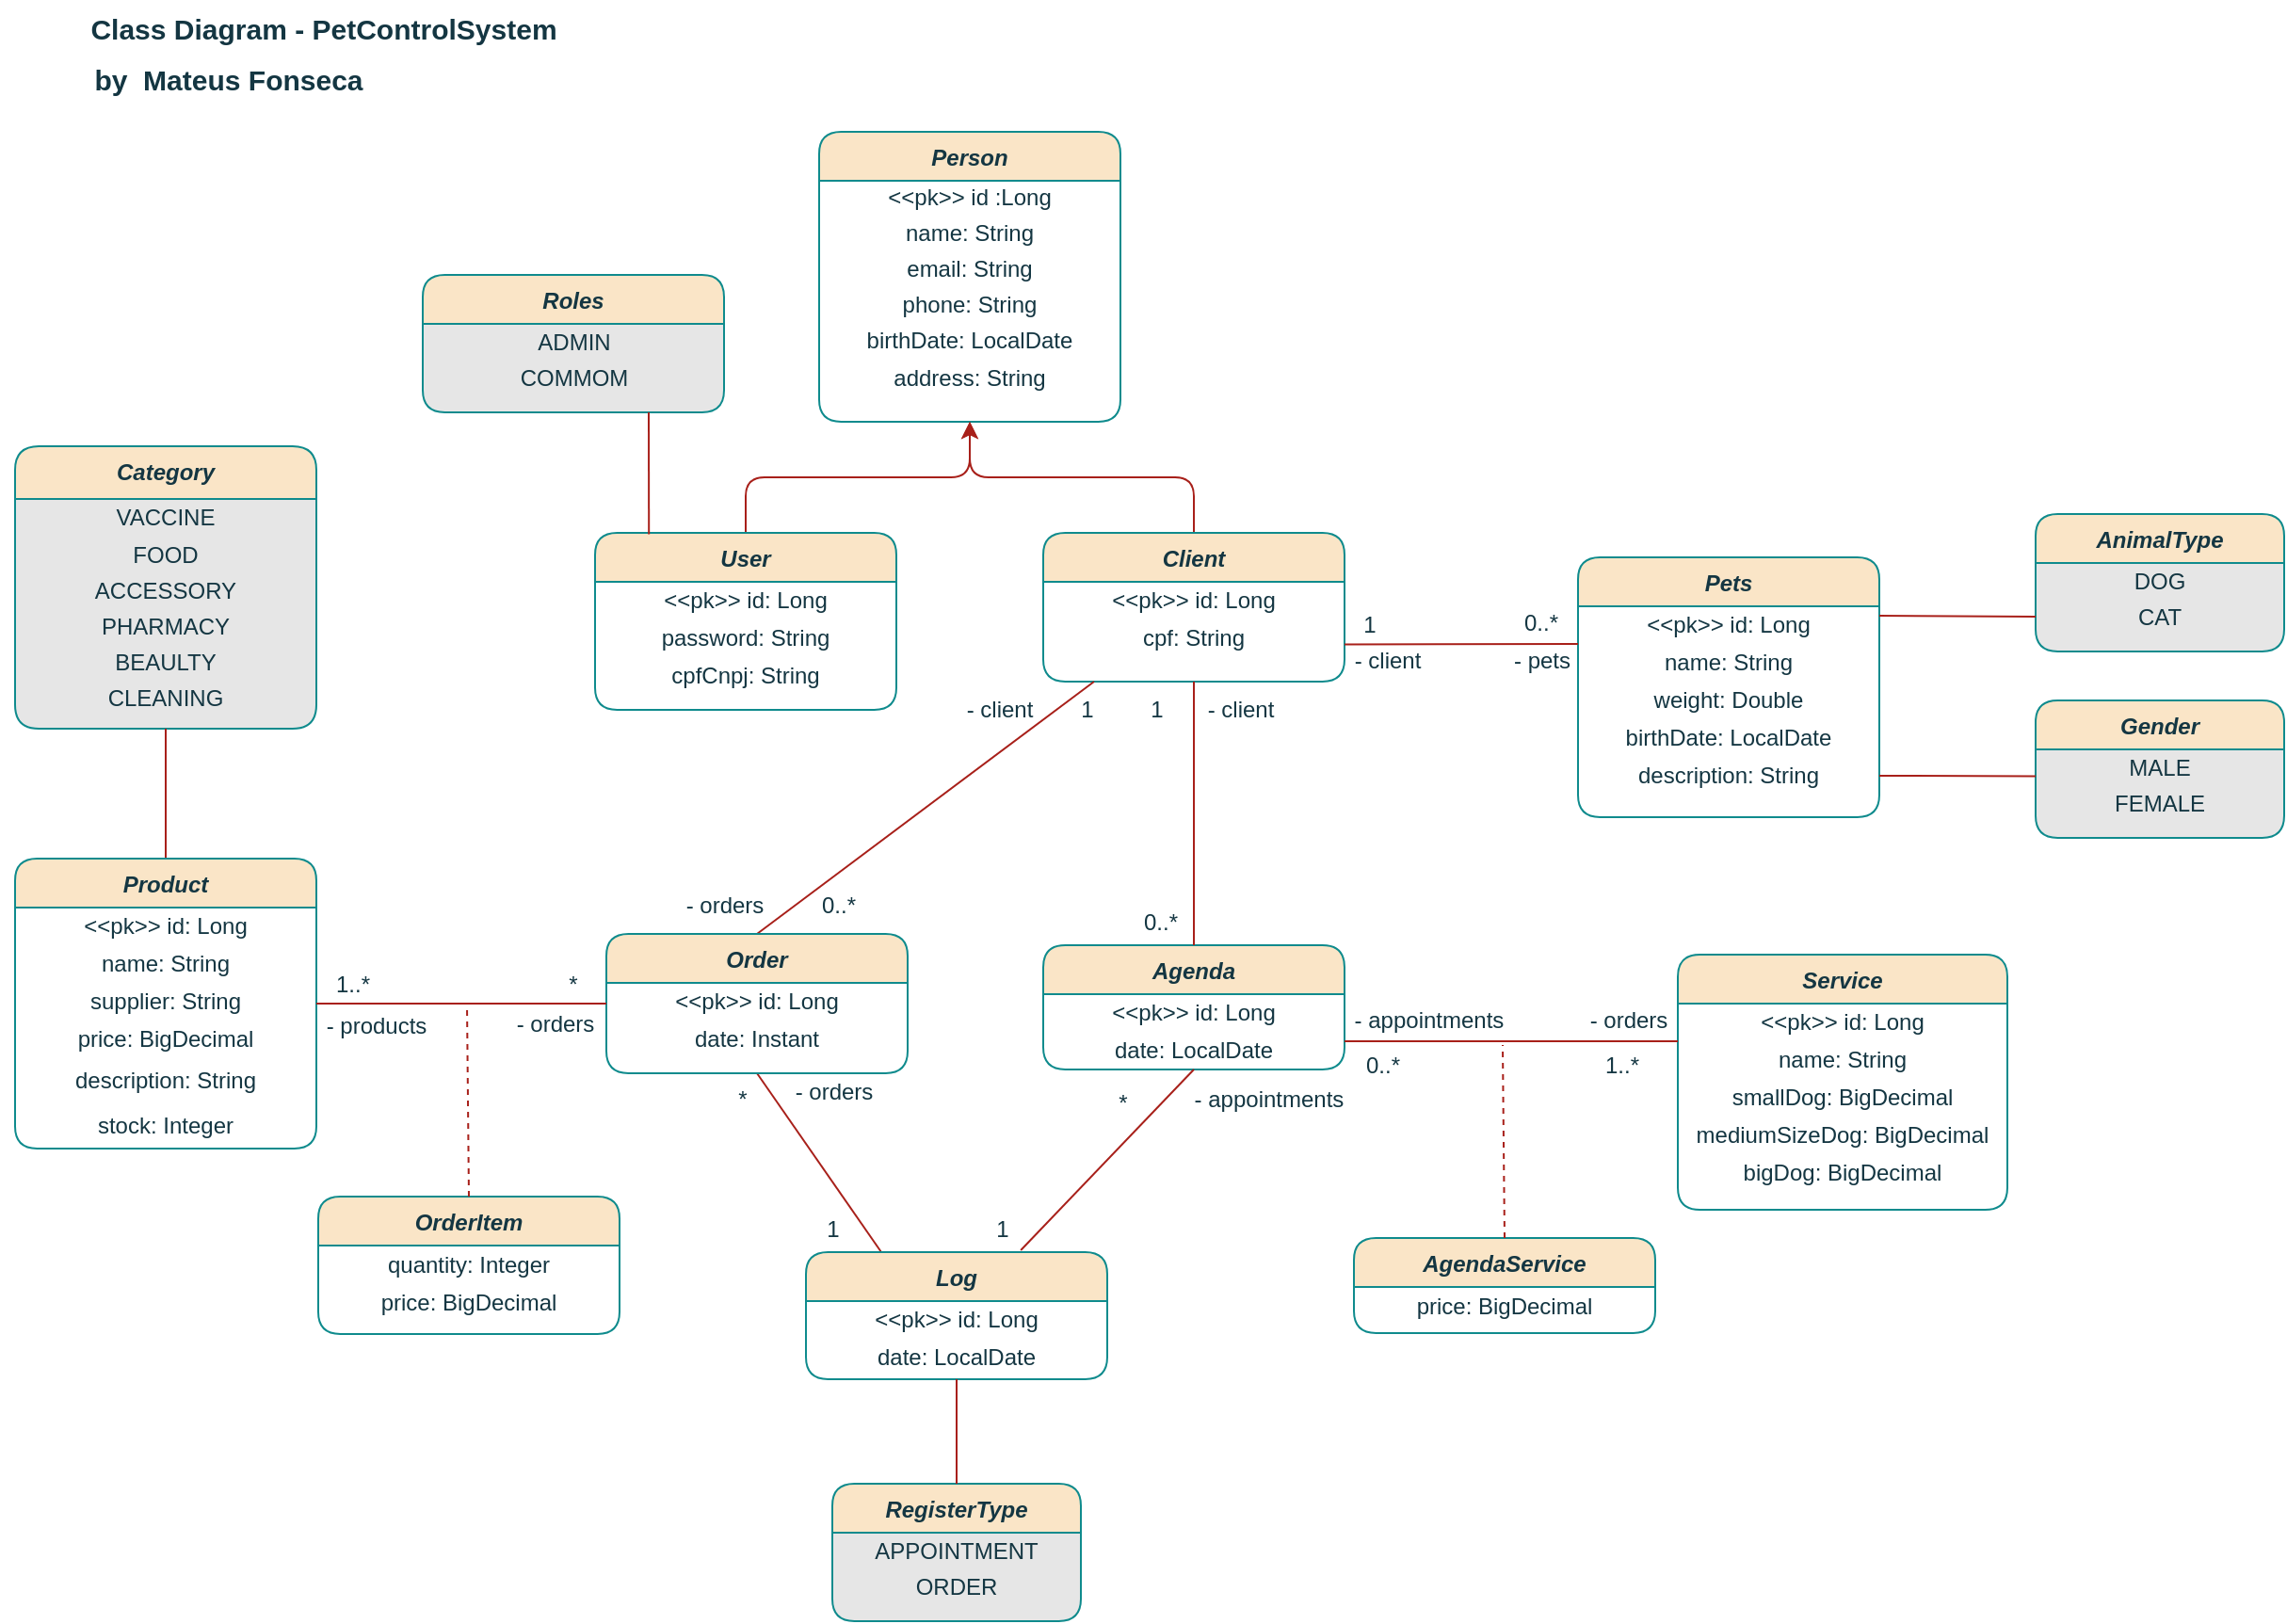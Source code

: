 <mxfile version="24.4.14" type="device">
  <diagram id="C5RBs43oDa-KdzZeNtuy" name="Page-1">
    <mxGraphModel dx="2487" dy="1276" grid="0" gridSize="10" guides="1" tooltips="1" connect="1" arrows="1" fold="1" page="0" pageScale="1" pageWidth="827" pageHeight="1169" background="none" math="0" shadow="0">
      <root>
        <mxCell id="WIyWlLk6GJQsqaUBKTNV-0" />
        <mxCell id="WIyWlLk6GJQsqaUBKTNV-1" parent="WIyWlLk6GJQsqaUBKTNV-0" />
        <mxCell id="X6aHceMRcVpdjTT9wPh7-7" value="Agenda" style="swimlane;fontStyle=3;align=center;verticalAlign=top;childLayout=stackLayout;horizontal=1;startSize=26;horizontalStack=0;resizeParent=1;resizeLast=0;collapsible=1;marginBottom=0;rounded=1;shadow=0;strokeWidth=1;labelBackgroundColor=none;fillColor=#FAE5C7;strokeColor=#0F8B8D;fontColor=#143642;" parent="WIyWlLk6GJQsqaUBKTNV-1" vertex="1">
          <mxGeometry x="101" y="378" width="160" height="66" as="geometry">
            <mxRectangle x="230" y="140" width="160" height="26" as="alternateBounds" />
          </mxGeometry>
        </mxCell>
        <mxCell id="wbWh36v0nCZpc6Vmj600-40" value="&amp;lt;&amp;lt;pk&amp;gt;&amp;gt; id: Long" style="text;html=1;align=center;verticalAlign=middle;whiteSpace=wrap;rounded=1;labelBackgroundColor=none;fontColor=#143642;" parent="X6aHceMRcVpdjTT9wPh7-7" vertex="1">
          <mxGeometry y="26" width="160" height="20" as="geometry" />
        </mxCell>
        <mxCell id="wbWh36v0nCZpc6Vmj600-41" value="date: LocalDate" style="text;html=1;align=center;verticalAlign=middle;whiteSpace=wrap;rounded=1;labelBackgroundColor=none;fontColor=#143642;" parent="X6aHceMRcVpdjTT9wPh7-7" vertex="1">
          <mxGeometry y="46" width="160" height="20" as="geometry" />
        </mxCell>
        <mxCell id="X6aHceMRcVpdjTT9wPh7-13" value="Pets" style="swimlane;fontStyle=3;align=center;verticalAlign=top;childLayout=stackLayout;horizontal=1;startSize=26;horizontalStack=0;resizeParent=1;resizeLast=0;collapsible=1;marginBottom=0;rounded=1;shadow=0;strokeWidth=1;labelBackgroundColor=none;fillColor=#FAE5C7;strokeColor=#0F8B8D;fontColor=#143642;" parent="WIyWlLk6GJQsqaUBKTNV-1" vertex="1">
          <mxGeometry x="385" y="172" width="160" height="138" as="geometry">
            <mxRectangle x="230" y="140" width="160" height="26" as="alternateBounds" />
          </mxGeometry>
        </mxCell>
        <mxCell id="wbWh36v0nCZpc6Vmj600-48" value="&amp;lt;&amp;lt;pk&amp;gt;&amp;gt; id: Long" style="text;html=1;align=center;verticalAlign=middle;whiteSpace=wrap;rounded=1;labelBackgroundColor=none;fontColor=#143642;" parent="X6aHceMRcVpdjTT9wPh7-13" vertex="1">
          <mxGeometry y="26" width="160" height="20" as="geometry" />
        </mxCell>
        <mxCell id="wbWh36v0nCZpc6Vmj600-55" value="name: String" style="text;html=1;align=center;verticalAlign=middle;whiteSpace=wrap;rounded=1;labelBackgroundColor=none;fontColor=#143642;" parent="X6aHceMRcVpdjTT9wPh7-13" vertex="1">
          <mxGeometry y="46" width="160" height="20" as="geometry" />
        </mxCell>
        <mxCell id="wbWh36v0nCZpc6Vmj600-56" value="weight: Double" style="text;html=1;align=center;verticalAlign=middle;whiteSpace=wrap;rounded=1;labelBackgroundColor=none;fontColor=#143642;" parent="X6aHceMRcVpdjTT9wPh7-13" vertex="1">
          <mxGeometry y="66" width="160" height="20" as="geometry" />
        </mxCell>
        <mxCell id="wbWh36v0nCZpc6Vmj600-57" value="birthDate: LocalDate" style="text;html=1;align=center;verticalAlign=middle;whiteSpace=wrap;rounded=1;labelBackgroundColor=none;fontColor=#143642;" parent="X6aHceMRcVpdjTT9wPh7-13" vertex="1">
          <mxGeometry y="86" width="160" height="20" as="geometry" />
        </mxCell>
        <mxCell id="wbWh36v0nCZpc6Vmj600-63" value="description: String" style="text;html=1;align=center;verticalAlign=middle;whiteSpace=wrap;rounded=1;labelBackgroundColor=none;fontColor=#143642;" parent="X6aHceMRcVpdjTT9wPh7-13" vertex="1">
          <mxGeometry y="106" width="160" height="20" as="geometry" />
        </mxCell>
        <mxCell id="zkfFHV4jXpPFQw0GAbJ--0" value="Person" style="swimlane;fontStyle=3;align=center;verticalAlign=top;childLayout=stackLayout;horizontal=1;startSize=26;horizontalStack=0;resizeParent=1;resizeLast=0;collapsible=1;marginBottom=0;rounded=1;shadow=0;strokeWidth=1;labelBackgroundColor=none;fillColor=#FAE5C7;strokeColor=#0F8B8D;fontColor=#143642;" parent="WIyWlLk6GJQsqaUBKTNV-1" vertex="1">
          <mxGeometry x="-18" y="-54" width="160" height="154" as="geometry">
            <mxRectangle x="230" y="140" width="160" height="26" as="alternateBounds" />
          </mxGeometry>
        </mxCell>
        <mxCell id="wbWh36v0nCZpc6Vmj600-1" value="&amp;lt;&amp;lt;pk&amp;gt;&amp;gt; id :Long" style="text;html=1;align=center;verticalAlign=middle;whiteSpace=wrap;rounded=1;labelBackgroundColor=none;fontColor=#143642;" parent="zkfFHV4jXpPFQw0GAbJ--0" vertex="1">
          <mxGeometry y="26" width="160" height="18" as="geometry" />
        </mxCell>
        <mxCell id="wbWh36v0nCZpc6Vmj600-3" value="name: String" style="text;html=1;align=center;verticalAlign=middle;whiteSpace=wrap;rounded=1;labelBackgroundColor=none;fontColor=#143642;" parent="zkfFHV4jXpPFQw0GAbJ--0" vertex="1">
          <mxGeometry y="44" width="160" height="20" as="geometry" />
        </mxCell>
        <mxCell id="wbWh36v0nCZpc6Vmj600-4" value="email: String" style="text;html=1;align=center;verticalAlign=middle;whiteSpace=wrap;rounded=1;labelBackgroundColor=none;fontColor=#143642;" parent="zkfFHV4jXpPFQw0GAbJ--0" vertex="1">
          <mxGeometry y="64" width="160" height="18" as="geometry" />
        </mxCell>
        <mxCell id="wbWh36v0nCZpc6Vmj600-6" value="phone: String" style="text;html=1;align=center;verticalAlign=middle;whiteSpace=wrap;rounded=1;labelBackgroundColor=none;fontColor=#143642;" parent="zkfFHV4jXpPFQw0GAbJ--0" vertex="1">
          <mxGeometry y="82" width="160" height="19" as="geometry" />
        </mxCell>
        <mxCell id="wbWh36v0nCZpc6Vmj600-14" value="birthDate: LocalDate" style="text;html=1;align=center;verticalAlign=middle;whiteSpace=wrap;rounded=1;labelBackgroundColor=none;fontColor=#143642;" parent="zkfFHV4jXpPFQw0GAbJ--0" vertex="1">
          <mxGeometry y="101" width="160" height="20" as="geometry" />
        </mxCell>
        <mxCell id="wbWh36v0nCZpc6Vmj600-15" value="address: String" style="text;html=1;align=center;verticalAlign=middle;whiteSpace=wrap;rounded=1;labelBackgroundColor=none;fontColor=#143642;" parent="zkfFHV4jXpPFQw0GAbJ--0" vertex="1">
          <mxGeometry y="121" width="160" height="19" as="geometry" />
        </mxCell>
        <mxCell id="X6aHceMRcVpdjTT9wPh7-154" style="edgeStyle=orthogonalEdgeStyle;rounded=1;orthogonalLoop=1;jettySize=auto;html=1;entryX=0.5;entryY=1;entryDx=0;entryDy=0;labelBackgroundColor=none;fontColor=default;strokeColor=#A8201A;" parent="WIyWlLk6GJQsqaUBKTNV-1" source="X6aHceMRcVpdjTT9wPh7-1" target="zkfFHV4jXpPFQw0GAbJ--0" edge="1">
          <mxGeometry relative="1" as="geometry" />
        </mxCell>
        <mxCell id="X6aHceMRcVpdjTT9wPh7-1" value="User" style="swimlane;fontStyle=3;align=center;verticalAlign=top;childLayout=stackLayout;horizontal=1;startSize=26;horizontalStack=0;resizeParent=1;resizeLast=0;collapsible=1;marginBottom=0;rounded=1;shadow=0;strokeWidth=1;labelBackgroundColor=none;fillColor=#FAE5C7;strokeColor=#0F8B8D;fontColor=#143642;" parent="WIyWlLk6GJQsqaUBKTNV-1" vertex="1">
          <mxGeometry x="-137" y="159" width="160" height="94" as="geometry">
            <mxRectangle x="230" y="140" width="160" height="26" as="alternateBounds" />
          </mxGeometry>
        </mxCell>
        <mxCell id="wbWh36v0nCZpc6Vmj600-16" value="&amp;lt;&amp;lt;pk&amp;gt;&amp;gt; id: Long" style="text;html=1;align=center;verticalAlign=middle;whiteSpace=wrap;rounded=1;labelBackgroundColor=none;fontColor=#143642;" parent="X6aHceMRcVpdjTT9wPh7-1" vertex="1">
          <mxGeometry y="26" width="160" height="20" as="geometry" />
        </mxCell>
        <mxCell id="wbWh36v0nCZpc6Vmj600-20" value="password: String" style="text;html=1;align=center;verticalAlign=middle;whiteSpace=wrap;rounded=1;labelBackgroundColor=none;fontColor=#143642;" parent="X6aHceMRcVpdjTT9wPh7-1" vertex="1">
          <mxGeometry y="46" width="160" height="20" as="geometry" />
        </mxCell>
        <mxCell id="wbWh36v0nCZpc6Vmj600-22" value="cpfCnpj: String" style="text;html=1;align=center;verticalAlign=middle;whiteSpace=wrap;rounded=1;labelBackgroundColor=none;fontColor=#143642;" parent="X6aHceMRcVpdjTT9wPh7-1" vertex="1">
          <mxGeometry y="66" width="160" height="20" as="geometry" />
        </mxCell>
        <mxCell id="X6aHceMRcVpdjTT9wPh7-153" style="edgeStyle=orthogonalEdgeStyle;rounded=1;orthogonalLoop=1;jettySize=auto;html=1;entryX=0.5;entryY=1;entryDx=0;entryDy=0;labelBackgroundColor=none;fontColor=default;strokeColor=#A8201A;" parent="WIyWlLk6GJQsqaUBKTNV-1" source="X6aHceMRcVpdjTT9wPh7-3" target="zkfFHV4jXpPFQw0GAbJ--0" edge="1">
          <mxGeometry relative="1" as="geometry" />
        </mxCell>
        <mxCell id="X6aHceMRcVpdjTT9wPh7-3" value="Client" style="swimlane;fontStyle=3;align=center;verticalAlign=top;childLayout=stackLayout;horizontal=1;startSize=26;horizontalStack=0;resizeParent=1;resizeLast=0;collapsible=1;marginBottom=0;rounded=1;shadow=0;strokeWidth=1;labelBackgroundColor=none;fillColor=#FAE5C7;strokeColor=#0F8B8D;fontColor=#143642;" parent="WIyWlLk6GJQsqaUBKTNV-1" vertex="1">
          <mxGeometry x="101" y="159" width="160" height="79" as="geometry">
            <mxRectangle x="230" y="140" width="160" height="26" as="alternateBounds" />
          </mxGeometry>
        </mxCell>
        <mxCell id="wbWh36v0nCZpc6Vmj600-21" value="&amp;lt;&amp;lt;pk&amp;gt;&amp;gt; id: Long" style="text;html=1;align=center;verticalAlign=middle;whiteSpace=wrap;rounded=1;labelBackgroundColor=none;fontColor=#143642;" parent="X6aHceMRcVpdjTT9wPh7-3" vertex="1">
          <mxGeometry y="26" width="160" height="20" as="geometry" />
        </mxCell>
        <mxCell id="wbWh36v0nCZpc6Vmj600-23" value="cpf: String" style="text;html=1;align=center;verticalAlign=middle;whiteSpace=wrap;rounded=1;labelBackgroundColor=none;fontColor=#143642;" parent="X6aHceMRcVpdjTT9wPh7-3" vertex="1">
          <mxGeometry y="46" width="160" height="20" as="geometry" />
        </mxCell>
        <mxCell id="X6aHceMRcVpdjTT9wPh7-26" value="Service" style="swimlane;fontStyle=3;align=center;verticalAlign=top;childLayout=stackLayout;horizontal=1;startSize=26;horizontalStack=0;resizeParent=1;resizeLast=0;collapsible=1;marginBottom=0;rounded=1;shadow=0;strokeWidth=1;labelBackgroundColor=none;fillColor=#FAE5C7;strokeColor=#0F8B8D;fontColor=#143642;" parent="WIyWlLk6GJQsqaUBKTNV-1" vertex="1">
          <mxGeometry x="438" y="383" width="175" height="135.5" as="geometry">
            <mxRectangle x="230" y="140" width="160" height="26" as="alternateBounds" />
          </mxGeometry>
        </mxCell>
        <mxCell id="wbWh36v0nCZpc6Vmj600-42" value="&amp;lt;&amp;lt;pk&amp;gt;&amp;gt; id: Long" style="text;html=1;align=center;verticalAlign=middle;whiteSpace=wrap;rounded=1;labelBackgroundColor=none;fontColor=#143642;" parent="X6aHceMRcVpdjTT9wPh7-26" vertex="1">
          <mxGeometry y="26" width="175" height="20" as="geometry" />
        </mxCell>
        <mxCell id="wbWh36v0nCZpc6Vmj600-43" value="name: String" style="text;html=1;align=center;verticalAlign=middle;whiteSpace=wrap;rounded=1;labelBackgroundColor=none;fontColor=#143642;" parent="X6aHceMRcVpdjTT9wPh7-26" vertex="1">
          <mxGeometry y="46" width="175" height="20" as="geometry" />
        </mxCell>
        <mxCell id="wbWh36v0nCZpc6Vmj600-44" value="smallDog: BigDecimal" style="text;html=1;align=center;verticalAlign=middle;whiteSpace=wrap;rounded=1;labelBackgroundColor=none;fontColor=#143642;" parent="X6aHceMRcVpdjTT9wPh7-26" vertex="1">
          <mxGeometry y="66" width="175" height="20" as="geometry" />
        </mxCell>
        <mxCell id="wbWh36v0nCZpc6Vmj600-45" value="mediumSizeDog: BigDecimal" style="text;html=1;align=center;verticalAlign=middle;whiteSpace=wrap;rounded=1;labelBackgroundColor=none;fontColor=#143642;" parent="X6aHceMRcVpdjTT9wPh7-26" vertex="1">
          <mxGeometry y="86" width="175" height="20" as="geometry" />
        </mxCell>
        <mxCell id="wbWh36v0nCZpc6Vmj600-46" value="bigDog: BigDecimal" style="text;html=1;align=center;verticalAlign=middle;whiteSpace=wrap;rounded=1;labelBackgroundColor=none;fontColor=#143642;" parent="X6aHceMRcVpdjTT9wPh7-26" vertex="1">
          <mxGeometry y="106" width="175" height="20" as="geometry" />
        </mxCell>
        <mxCell id="X6aHceMRcVpdjTT9wPh7-28" value="" style="endArrow=none;html=1;rounded=1;exitX=1;exitY=0.25;exitDx=0;exitDy=0;entryX=0;entryY=0;entryDx=0;entryDy=0;labelBackgroundColor=none;fontColor=default;strokeColor=#A8201A;" parent="WIyWlLk6GJQsqaUBKTNV-1" source="wbWh36v0nCZpc6Vmj600-41" target="wbWh36v0nCZpc6Vmj600-43" edge="1">
          <mxGeometry width="50" height="50" relative="1" as="geometry">
            <mxPoint x="282" y="476" as="sourcePoint" />
            <mxPoint x="340" y="470" as="targetPoint" />
          </mxGeometry>
        </mxCell>
        <mxCell id="X6aHceMRcVpdjTT9wPh7-44" value="" style="endArrow=none;html=1;rounded=1;entryX=0.5;entryY=1;entryDx=0;entryDy=0;exitX=0.25;exitY=0;exitDx=0;exitDy=0;labelBackgroundColor=none;fontColor=default;strokeColor=#A8201A;" parent="WIyWlLk6GJQsqaUBKTNV-1" source="WaDthbBKja6x3SG7VzEH-55" target="X6aHceMRcVpdjTT9wPh7-32" edge="1">
          <mxGeometry width="50" height="50" relative="1" as="geometry">
            <mxPoint x="54" y="532.5" as="sourcePoint" />
            <mxPoint x="307" y="507.98" as="targetPoint" />
          </mxGeometry>
        </mxCell>
        <mxCell id="X6aHceMRcVpdjTT9wPh7-47" value="" style="endArrow=none;html=1;rounded=1;entryX=0.5;entryY=0;entryDx=0;entryDy=0;labelBackgroundColor=none;fontColor=default;strokeColor=#A8201A;" parent="WIyWlLk6GJQsqaUBKTNV-1" target="X6aHceMRcVpdjTT9wPh7-32" edge="1">
          <mxGeometry width="50" height="50" relative="1" as="geometry">
            <mxPoint x="128" y="238" as="sourcePoint" />
            <mxPoint x="-32" y="349" as="targetPoint" />
          </mxGeometry>
        </mxCell>
        <mxCell id="X6aHceMRcVpdjTT9wPh7-59" value="Category" style="swimlane;fontStyle=3;align=center;verticalAlign=top;childLayout=stackLayout;horizontal=1;startSize=28;horizontalStack=0;resizeParent=1;resizeLast=0;collapsible=1;marginBottom=0;rounded=1;shadow=0;strokeWidth=1;swimlaneFillColor=#E6E6E6;labelBackgroundColor=none;fillColor=#FAE5C7;strokeColor=#0F8B8D;fontColor=#143642;" parent="WIyWlLk6GJQsqaUBKTNV-1" vertex="1">
          <mxGeometry x="-445" y="113" width="160" height="150" as="geometry">
            <mxRectangle x="-402" y="118" width="160" height="26" as="alternateBounds" />
          </mxGeometry>
        </mxCell>
        <mxCell id="X6aHceMRcVpdjTT9wPh7-65" value="VACCINE" style="text;html=1;align=center;verticalAlign=middle;whiteSpace=wrap;rounded=1;labelBackgroundColor=none;fontColor=#143642;" parent="X6aHceMRcVpdjTT9wPh7-59" vertex="1">
          <mxGeometry y="28" width="160" height="20" as="geometry" />
        </mxCell>
        <mxCell id="X6aHceMRcVpdjTT9wPh7-66" value="FOOD" style="text;html=1;align=center;verticalAlign=middle;whiteSpace=wrap;rounded=1;labelBackgroundColor=none;fontColor=#143642;" parent="X6aHceMRcVpdjTT9wPh7-59" vertex="1">
          <mxGeometry y="48" width="160" height="19" as="geometry" />
        </mxCell>
        <mxCell id="X6aHceMRcVpdjTT9wPh7-67" value="ACCESSORY" style="text;html=1;align=center;verticalAlign=middle;whiteSpace=wrap;rounded=1;labelBackgroundColor=none;fontColor=#143642;" parent="X6aHceMRcVpdjTT9wPh7-59" vertex="1">
          <mxGeometry y="67" width="160" height="19" as="geometry" />
        </mxCell>
        <mxCell id="X6aHceMRcVpdjTT9wPh7-68" value="PHARMACY" style="text;html=1;align=center;verticalAlign=middle;whiteSpace=wrap;rounded=1;labelBackgroundColor=none;fontColor=#143642;" parent="X6aHceMRcVpdjTT9wPh7-59" vertex="1">
          <mxGeometry y="86" width="160" height="19" as="geometry" />
        </mxCell>
        <mxCell id="X6aHceMRcVpdjTT9wPh7-70" value="BEAULTY" style="text;html=1;align=center;verticalAlign=middle;whiteSpace=wrap;rounded=1;labelBackgroundColor=none;fontColor=#143642;" parent="X6aHceMRcVpdjTT9wPh7-59" vertex="1">
          <mxGeometry y="105" width="160" height="19" as="geometry" />
        </mxCell>
        <mxCell id="X6aHceMRcVpdjTT9wPh7-71" value="CLEANING" style="text;html=1;align=center;verticalAlign=middle;whiteSpace=wrap;rounded=1;labelBackgroundColor=none;fontColor=#143642;" parent="X6aHceMRcVpdjTT9wPh7-59" vertex="1">
          <mxGeometry y="124" width="160" height="19" as="geometry" />
        </mxCell>
        <mxCell id="X6aHceMRcVpdjTT9wPh7-73" value="" style="endArrow=none;html=1;rounded=1;entryX=0.5;entryY=0;entryDx=0;entryDy=0;exitX=0.5;exitY=1;exitDx=0;exitDy=0;labelBackgroundColor=none;fontColor=default;strokeColor=#A8201A;" parent="WIyWlLk6GJQsqaUBKTNV-1" source="X6aHceMRcVpdjTT9wPh7-59" target="X6aHceMRcVpdjTT9wPh7-30" edge="1">
          <mxGeometry width="50" height="50" relative="1" as="geometry">
            <mxPoint x="186" y="237" as="sourcePoint" />
            <mxPoint x="2" y="345" as="targetPoint" />
          </mxGeometry>
        </mxCell>
        <mxCell id="X6aHceMRcVpdjTT9wPh7-30" value="Product" style="swimlane;fontStyle=3;align=center;verticalAlign=top;childLayout=stackLayout;horizontal=1;startSize=26;horizontalStack=0;resizeParent=1;resizeLast=0;collapsible=1;marginBottom=0;rounded=1;shadow=0;strokeWidth=1;labelBackgroundColor=none;fillColor=#FAE5C7;strokeColor=#0F8B8D;fontColor=#143642;" parent="WIyWlLk6GJQsqaUBKTNV-1" vertex="1">
          <mxGeometry x="-445" y="332" width="160" height="154" as="geometry">
            <mxRectangle x="230" y="140" width="160" height="26" as="alternateBounds" />
          </mxGeometry>
        </mxCell>
        <mxCell id="wbWh36v0nCZpc6Vmj600-24" value="&amp;lt;&amp;lt;pk&amp;gt;&amp;gt; id: Long" style="text;html=1;align=center;verticalAlign=middle;whiteSpace=wrap;rounded=1;labelBackgroundColor=none;fontColor=#143642;" parent="X6aHceMRcVpdjTT9wPh7-30" vertex="1">
          <mxGeometry y="26" width="160" height="20" as="geometry" />
        </mxCell>
        <mxCell id="wbWh36v0nCZpc6Vmj600-25" value="&lt;div align=&quot;center&quot;&gt;name: String&lt;br&gt;&lt;/div&gt;" style="text;html=1;align=center;verticalAlign=middle;whiteSpace=wrap;rounded=1;labelBackgroundColor=none;fontColor=#143642;" parent="X6aHceMRcVpdjTT9wPh7-30" vertex="1">
          <mxGeometry y="46" width="160" height="20" as="geometry" />
        </mxCell>
        <mxCell id="wbWh36v0nCZpc6Vmj600-30" value="supplier: String" style="text;html=1;align=center;verticalAlign=middle;whiteSpace=wrap;rounded=1;labelBackgroundColor=none;fontColor=#143642;" parent="X6aHceMRcVpdjTT9wPh7-30" vertex="1">
          <mxGeometry y="66" width="160" height="20" as="geometry" />
        </mxCell>
        <mxCell id="wbWh36v0nCZpc6Vmj600-32" value="price: BigDecimal" style="text;html=1;align=center;verticalAlign=middle;whiteSpace=wrap;rounded=1;labelBackgroundColor=none;fontColor=#143642;" parent="X6aHceMRcVpdjTT9wPh7-30" vertex="1">
          <mxGeometry y="86" width="160" height="20" as="geometry" />
        </mxCell>
        <mxCell id="wbWh36v0nCZpc6Vmj600-33" value="description: String" style="text;html=1;align=center;verticalAlign=middle;whiteSpace=wrap;rounded=1;labelBackgroundColor=none;fontColor=#143642;" parent="X6aHceMRcVpdjTT9wPh7-30" vertex="1">
          <mxGeometry y="106" width="160" height="24" as="geometry" />
        </mxCell>
        <mxCell id="wbWh36v0nCZpc6Vmj600-64" value="stock: Integer" style="text;html=1;align=center;verticalAlign=middle;whiteSpace=wrap;rounded=1;labelBackgroundColor=none;fontColor=#143642;" parent="X6aHceMRcVpdjTT9wPh7-30" vertex="1">
          <mxGeometry y="130" width="160" height="24" as="geometry" />
        </mxCell>
        <mxCell id="X6aHceMRcVpdjTT9wPh7-32" value="Order" style="swimlane;fontStyle=3;align=center;verticalAlign=top;childLayout=stackLayout;horizontal=1;startSize=26;horizontalStack=0;resizeParent=1;resizeLast=0;collapsible=1;marginBottom=0;rounded=1;shadow=0;strokeWidth=1;labelBackgroundColor=none;fillColor=#FAE5C7;strokeColor=#0F8B8D;fontColor=#143642;" parent="WIyWlLk6GJQsqaUBKTNV-1" vertex="1">
          <mxGeometry x="-131" y="372" width="160" height="74" as="geometry">
            <mxRectangle x="230" y="140" width="160" height="26" as="alternateBounds" />
          </mxGeometry>
        </mxCell>
        <mxCell id="wbWh36v0nCZpc6Vmj600-36" value="&amp;lt;&amp;lt;pk&amp;gt;&amp;gt; id: Long" style="text;html=1;align=center;verticalAlign=middle;whiteSpace=wrap;rounded=1;labelBackgroundColor=none;fontColor=#143642;" parent="X6aHceMRcVpdjTT9wPh7-32" vertex="1">
          <mxGeometry y="26" width="160" height="20" as="geometry" />
        </mxCell>
        <mxCell id="wbWh36v0nCZpc6Vmj600-39" value="date: Instant" style="text;html=1;align=center;verticalAlign=middle;whiteSpace=wrap;rounded=1;labelBackgroundColor=none;fontColor=#143642;" parent="X6aHceMRcVpdjTT9wPh7-32" vertex="1">
          <mxGeometry y="46" width="160" height="20" as="geometry" />
        </mxCell>
        <mxCell id="X6aHceMRcVpdjTT9wPh7-34" value="OrderItem" style="swimlane;fontStyle=3;align=center;verticalAlign=top;childLayout=stackLayout;horizontal=1;startSize=26;horizontalStack=0;resizeParent=1;resizeLast=0;collapsible=1;marginBottom=0;rounded=1;shadow=0;strokeWidth=1;labelBackgroundColor=none;fillColor=#FAE5C7;strokeColor=#0F8B8D;fontColor=#143642;" parent="WIyWlLk6GJQsqaUBKTNV-1" vertex="1">
          <mxGeometry x="-284" y="511.5" width="160" height="73" as="geometry">
            <mxRectangle x="230" y="140" width="160" height="26" as="alternateBounds" />
          </mxGeometry>
        </mxCell>
        <mxCell id="wbWh36v0nCZpc6Vmj600-37" value="quantity: Integer" style="text;html=1;align=center;verticalAlign=middle;whiteSpace=wrap;rounded=1;labelBackgroundColor=none;fontColor=#143642;" parent="X6aHceMRcVpdjTT9wPh7-34" vertex="1">
          <mxGeometry y="26" width="160" height="20" as="geometry" />
        </mxCell>
        <mxCell id="wbWh36v0nCZpc6Vmj600-38" value="price: BigDecimal" style="text;html=1;align=center;verticalAlign=middle;whiteSpace=wrap;rounded=1;labelBackgroundColor=none;fontColor=#143642;" parent="X6aHceMRcVpdjTT9wPh7-34" vertex="1">
          <mxGeometry y="46" width="160" height="20" as="geometry" />
        </mxCell>
        <mxCell id="X6aHceMRcVpdjTT9wPh7-36" value="" style="endArrow=none;html=1;rounded=1;entryX=0;entryY=0.5;entryDx=0;entryDy=0;exitX=1;exitY=0.5;exitDx=0;exitDy=0;labelBackgroundColor=none;fontColor=default;strokeColor=#A8201A;" parent="WIyWlLk6GJQsqaUBKTNV-1" source="X6aHceMRcVpdjTT9wPh7-30" target="X6aHceMRcVpdjTT9wPh7-32" edge="1">
          <mxGeometry width="50" height="50" relative="1" as="geometry">
            <mxPoint x="-607" y="392" as="sourcePoint" />
            <mxPoint x="-607" y="458" as="targetPoint" />
          </mxGeometry>
        </mxCell>
        <mxCell id="X6aHceMRcVpdjTT9wPh7-37" value="" style="endArrow=none;dashed=1;html=1;rounded=1;exitX=0.5;exitY=0;exitDx=0;exitDy=0;labelBackgroundColor=none;fontColor=default;strokeColor=#A8201A;" parent="WIyWlLk6GJQsqaUBKTNV-1" source="X6aHceMRcVpdjTT9wPh7-34" edge="1">
          <mxGeometry width="50" height="50" relative="1" as="geometry">
            <mxPoint x="-205.758" y="492" as="sourcePoint" />
            <mxPoint x="-205" y="409" as="targetPoint" />
          </mxGeometry>
        </mxCell>
        <mxCell id="X6aHceMRcVpdjTT9wPh7-125" value="Roles" style="swimlane;fontStyle=3;align=center;verticalAlign=top;childLayout=stackLayout;horizontal=1;startSize=26;horizontalStack=0;resizeParent=1;resizeLast=0;collapsible=1;marginBottom=0;rounded=1;shadow=0;strokeWidth=1;swimlaneFillColor=#E6E6E6;labelBackgroundColor=none;fillColor=#FAE5C7;strokeColor=#0F8B8D;fontColor=#143642;" parent="WIyWlLk6GJQsqaUBKTNV-1" vertex="1">
          <mxGeometry x="-228.5" y="22" width="160" height="73" as="geometry">
            <mxRectangle x="230" y="140" width="160" height="26" as="alternateBounds" />
          </mxGeometry>
        </mxCell>
        <mxCell id="X6aHceMRcVpdjTT9wPh7-101" value="ADMIN" style="text;html=1;align=center;verticalAlign=middle;whiteSpace=wrap;rounded=1;labelBackgroundColor=none;fontColor=#143642;" parent="X6aHceMRcVpdjTT9wPh7-125" vertex="1">
          <mxGeometry y="26" width="160" height="19" as="geometry" />
        </mxCell>
        <mxCell id="X6aHceMRcVpdjTT9wPh7-132" value="COMMOM" style="text;html=1;align=center;verticalAlign=middle;whiteSpace=wrap;rounded=1;labelBackgroundColor=none;fontColor=#143642;" parent="X6aHceMRcVpdjTT9wPh7-125" vertex="1">
          <mxGeometry y="45" width="160" height="19" as="geometry" />
        </mxCell>
        <mxCell id="X6aHceMRcVpdjTT9wPh7-133" value="" style="endArrow=none;html=1;rounded=1;exitX=0.185;exitY=0.008;exitDx=0;exitDy=0;exitPerimeter=0;entryX=0.75;entryY=1;entryDx=0;entryDy=0;labelBackgroundColor=none;fontColor=default;strokeColor=#A8201A;" parent="WIyWlLk6GJQsqaUBKTNV-1" target="X6aHceMRcVpdjTT9wPh7-125" edge="1">
          <mxGeometry width="50" height="50" relative="1" as="geometry">
            <mxPoint x="-108.4" y="159.752" as="sourcePoint" />
            <mxPoint x="-117" y="116" as="targetPoint" />
          </mxGeometry>
        </mxCell>
        <mxCell id="X6aHceMRcVpdjTT9wPh7-144" value="" style="endArrow=none;html=1;rounded=1;entryX=1;entryY=0.75;entryDx=0;entryDy=0;exitX=0;exitY=1;exitDx=0;exitDy=0;labelBackgroundColor=none;fontColor=default;strokeColor=#A8201A;" parent="WIyWlLk6GJQsqaUBKTNV-1" source="wbWh36v0nCZpc6Vmj600-48" target="X6aHceMRcVpdjTT9wPh7-3" edge="1">
          <mxGeometry width="50" height="50" relative="1" as="geometry">
            <mxPoint x="343" y="218" as="sourcePoint" />
            <mxPoint x="-52" y="64" as="targetPoint" />
          </mxGeometry>
        </mxCell>
        <mxCell id="wbWh36v0nCZpc6Vmj600-50" value="AnimalType" style="swimlane;fontStyle=3;align=center;verticalAlign=top;childLayout=stackLayout;horizontal=1;startSize=26;horizontalStack=0;resizeParent=1;resizeLast=0;collapsible=1;marginBottom=0;rounded=1;shadow=0;strokeWidth=1;swimlaneFillColor=#E6E6E6;labelBackgroundColor=none;fillColor=#FAE5C7;strokeColor=#0F8B8D;fontColor=#143642;" parent="WIyWlLk6GJQsqaUBKTNV-1" vertex="1">
          <mxGeometry x="628" y="149" width="132" height="73" as="geometry">
            <mxRectangle x="230" y="140" width="160" height="26" as="alternateBounds" />
          </mxGeometry>
        </mxCell>
        <mxCell id="wbWh36v0nCZpc6Vmj600-51" value="DOG" style="text;html=1;align=center;verticalAlign=middle;whiteSpace=wrap;rounded=1;labelBackgroundColor=none;fontColor=#143642;" parent="wbWh36v0nCZpc6Vmj600-50" vertex="1">
          <mxGeometry y="26" width="132" height="19" as="geometry" />
        </mxCell>
        <mxCell id="wbWh36v0nCZpc6Vmj600-52" value="CAT" style="text;html=1;align=center;verticalAlign=middle;whiteSpace=wrap;rounded=1;labelBackgroundColor=none;fontColor=#143642;" parent="wbWh36v0nCZpc6Vmj600-50" vertex="1">
          <mxGeometry y="45" width="132" height="19" as="geometry" />
        </mxCell>
        <mxCell id="wbWh36v0nCZpc6Vmj600-54" value="" style="endArrow=none;html=1;rounded=1;entryX=1;entryY=0.25;entryDx=0;entryDy=0;exitX=0;exitY=0.5;exitDx=0;exitDy=0;labelBackgroundColor=none;fontColor=default;strokeColor=#A8201A;" parent="WIyWlLk6GJQsqaUBKTNV-1" source="wbWh36v0nCZpc6Vmj600-52" target="wbWh36v0nCZpc6Vmj600-48" edge="1">
          <mxGeometry width="50" height="50" relative="1" as="geometry">
            <mxPoint x="635" y="203.66" as="sourcePoint" />
            <mxPoint x="553" y="198" as="targetPoint" />
          </mxGeometry>
        </mxCell>
        <mxCell id="wbWh36v0nCZpc6Vmj600-58" value="Gender" style="swimlane;fontStyle=3;align=center;verticalAlign=top;childLayout=stackLayout;horizontal=1;startSize=26;horizontalStack=0;resizeParent=1;resizeLast=0;collapsible=1;marginBottom=0;rounded=1;shadow=0;strokeWidth=1;swimlaneFillColor=#E6E6E6;labelBackgroundColor=none;fillColor=#FAE5C7;strokeColor=#0F8B8D;fontColor=#143642;" parent="WIyWlLk6GJQsqaUBKTNV-1" vertex="1">
          <mxGeometry x="628" y="248" width="132" height="73" as="geometry">
            <mxRectangle x="230" y="140" width="160" height="26" as="alternateBounds" />
          </mxGeometry>
        </mxCell>
        <mxCell id="wbWh36v0nCZpc6Vmj600-59" value="MALE" style="text;html=1;align=center;verticalAlign=middle;whiteSpace=wrap;rounded=1;labelBackgroundColor=none;fontColor=#143642;" parent="wbWh36v0nCZpc6Vmj600-58" vertex="1">
          <mxGeometry y="26" width="132" height="19" as="geometry" />
        </mxCell>
        <mxCell id="wbWh36v0nCZpc6Vmj600-60" value="FEMALE" style="text;html=1;align=center;verticalAlign=middle;whiteSpace=wrap;rounded=1;labelBackgroundColor=none;fontColor=#143642;" parent="wbWh36v0nCZpc6Vmj600-58" vertex="1">
          <mxGeometry y="45" width="132" height="19" as="geometry" />
        </mxCell>
        <mxCell id="wbWh36v0nCZpc6Vmj600-62" value="" style="endArrow=none;html=1;rounded=1;entryX=1;entryY=0.5;entryDx=0;entryDy=0;exitX=0;exitY=0.75;exitDx=0;exitDy=0;labelBackgroundColor=none;fontColor=default;strokeColor=#A8201A;" parent="WIyWlLk6GJQsqaUBKTNV-1" source="wbWh36v0nCZpc6Vmj600-59" target="wbWh36v0nCZpc6Vmj600-63" edge="1">
          <mxGeometry width="50" height="50" relative="1" as="geometry">
            <mxPoint x="652" y="208" as="sourcePoint" />
            <mxPoint x="563" y="208" as="targetPoint" />
          </mxGeometry>
        </mxCell>
        <mxCell id="wbWh36v0nCZpc6Vmj600-67" value="" style="endArrow=none;html=1;rounded=1;exitX=0.5;exitY=0;exitDx=0;exitDy=0;entryX=0.5;entryY=1;entryDx=0;entryDy=0;labelBackgroundColor=none;fontColor=default;strokeColor=#A8201A;" parent="WIyWlLk6GJQsqaUBKTNV-1" source="X6aHceMRcVpdjTT9wPh7-7" target="X6aHceMRcVpdjTT9wPh7-3" edge="1">
          <mxGeometry width="50" height="50" relative="1" as="geometry">
            <mxPoint x="231" y="287" as="sourcePoint" />
            <mxPoint x="181" y="308" as="targetPoint" />
          </mxGeometry>
        </mxCell>
        <mxCell id="wbWh36v0nCZpc6Vmj600-88" value="" style="group;rounded=1;labelBackgroundColor=none;fontColor=#143642;" parent="WIyWlLk6GJQsqaUBKTNV-1" vertex="1" connectable="0">
          <mxGeometry x="-453" y="-124" width="344" height="57" as="geometry" />
        </mxCell>
        <mxCell id="wbWh36v0nCZpc6Vmj600-86" value="by&amp;nbsp; Mateus Fonseca" style="text;html=1;align=center;verticalAlign=top;whiteSpace=wrap;rounded=1;fontStyle=1;fontSize=15;labelBackgroundColor=none;fontColor=#143642;" parent="wbWh36v0nCZpc6Vmj600-88" vertex="1">
          <mxGeometry x="36" y="27" width="171" height="30" as="geometry" />
        </mxCell>
        <mxCell id="wbWh36v0nCZpc6Vmj600-87" value="Class Diagram - PetControlSystem" style="text;html=1;align=center;verticalAlign=top;whiteSpace=wrap;rounded=1;fontStyle=1;fontSize=15;labelBackgroundColor=none;fontColor=#143642;" parent="wbWh36v0nCZpc6Vmj600-88" vertex="1">
          <mxGeometry width="344" height="30" as="geometry" />
        </mxCell>
        <mxCell id="WaDthbBKja6x3SG7VzEH-0" value="*" style="text;html=1;align=center;verticalAlign=middle;whiteSpace=wrap;rounded=1;labelBackgroundColor=none;fontColor=#143642;" vertex="1" parent="WIyWlLk6GJQsqaUBKTNV-1">
          <mxGeometry x="-166" y="388" width="35" height="21" as="geometry" />
        </mxCell>
        <mxCell id="WaDthbBKja6x3SG7VzEH-1" value="1..*" style="text;html=1;align=center;verticalAlign=middle;whiteSpace=wrap;rounded=1;labelBackgroundColor=none;fontColor=#143642;" vertex="1" parent="WIyWlLk6GJQsqaUBKTNV-1">
          <mxGeometry x="-283" y="388" width="35" height="21" as="geometry" />
        </mxCell>
        <mxCell id="WaDthbBKja6x3SG7VzEH-2" value="- products" style="text;html=1;align=center;verticalAlign=middle;whiteSpace=wrap;rounded=1;labelBackgroundColor=none;fontColor=#143642;" vertex="1" parent="WIyWlLk6GJQsqaUBKTNV-1">
          <mxGeometry x="-282" y="405" width="58" height="31" as="geometry" />
        </mxCell>
        <mxCell id="WaDthbBKja6x3SG7VzEH-3" value="- orders" style="text;html=1;align=center;verticalAlign=middle;whiteSpace=wrap;rounded=1;labelBackgroundColor=none;fontColor=#143642;" vertex="1" parent="WIyWlLk6GJQsqaUBKTNV-1">
          <mxGeometry x="-187" y="404" width="58" height="31" as="geometry" />
        </mxCell>
        <mxCell id="WaDthbBKja6x3SG7VzEH-4" value="1" style="text;html=1;align=center;verticalAlign=middle;whiteSpace=wrap;rounded=1;labelBackgroundColor=none;fontColor=#143642;" vertex="1" parent="WIyWlLk6GJQsqaUBKTNV-1">
          <mxGeometry x="107" y="242" width="35" height="21" as="geometry" />
        </mxCell>
        <mxCell id="WaDthbBKja6x3SG7VzEH-5" value="0..*" style="text;html=1;align=center;verticalAlign=middle;whiteSpace=wrap;rounded=1;labelBackgroundColor=none;fontColor=#143642;" vertex="1" parent="WIyWlLk6GJQsqaUBKTNV-1">
          <mxGeometry x="-25" y="346" width="35" height="21" as="geometry" />
        </mxCell>
        <mxCell id="WaDthbBKja6x3SG7VzEH-7" value="- orders" style="text;html=1;align=center;verticalAlign=middle;whiteSpace=wrap;rounded=1;fontSize=12;labelBackgroundColor=none;fontColor=#143642;" vertex="1" parent="WIyWlLk6GJQsqaUBKTNV-1">
          <mxGeometry x="-97.5" y="341" width="58" height="31" as="geometry" />
        </mxCell>
        <mxCell id="WaDthbBKja6x3SG7VzEH-8" value="- client" style="text;html=1;align=center;verticalAlign=middle;whiteSpace=wrap;rounded=1;labelBackgroundColor=none;fontColor=#143642;" vertex="1" parent="WIyWlLk6GJQsqaUBKTNV-1">
          <mxGeometry x="49" y="237.5" width="58" height="31" as="geometry" />
        </mxCell>
        <mxCell id="WaDthbBKja6x3SG7VzEH-10" value="0..*" style="text;html=1;align=center;verticalAlign=middle;whiteSpace=wrap;rounded=1;labelBackgroundColor=none;fontColor=#143642;" vertex="1" parent="WIyWlLk6GJQsqaUBKTNV-1">
          <mxGeometry x="348" y="196.5" width="35" height="21" as="geometry" />
        </mxCell>
        <mxCell id="WaDthbBKja6x3SG7VzEH-11" value="1" style="text;html=1;align=center;verticalAlign=middle;whiteSpace=wrap;rounded=1;labelBackgroundColor=none;fontColor=#143642;" vertex="1" parent="WIyWlLk6GJQsqaUBKTNV-1">
          <mxGeometry x="257" y="197.5" width="35" height="21" as="geometry" />
        </mxCell>
        <mxCell id="WaDthbBKja6x3SG7VzEH-13" value="- client" style="text;html=1;align=center;verticalAlign=middle;whiteSpace=wrap;rounded=1;labelBackgroundColor=none;fontColor=#143642;" vertex="1" parent="WIyWlLk6GJQsqaUBKTNV-1">
          <mxGeometry x="255" y="211" width="58" height="31" as="geometry" />
        </mxCell>
        <mxCell id="WaDthbBKja6x3SG7VzEH-14" value="- pets" style="text;html=1;align=center;verticalAlign=middle;whiteSpace=wrap;rounded=1;labelBackgroundColor=none;fontColor=#143642;" vertex="1" parent="WIyWlLk6GJQsqaUBKTNV-1">
          <mxGeometry x="337" y="211" width="58" height="31" as="geometry" />
        </mxCell>
        <mxCell id="WaDthbBKja6x3SG7VzEH-48" value="- orders" style="text;html=1;align=center;verticalAlign=middle;whiteSpace=wrap;rounded=1;labelBackgroundColor=none;fontColor=#143642;" vertex="1" parent="WIyWlLk6GJQsqaUBKTNV-1">
          <mxGeometry x="-39.5" y="447.5" width="58" height="16" as="geometry" />
        </mxCell>
        <mxCell id="WaDthbBKja6x3SG7VzEH-49" value="- appointments " style="text;html=1;align=center;verticalAlign=middle;whiteSpace=wrap;rounded=1;labelBackgroundColor=none;fontColor=#143642;" vertex="1" parent="WIyWlLk6GJQsqaUBKTNV-1">
          <mxGeometry x="173" y="450" width="96" height="20" as="geometry" />
        </mxCell>
        <mxCell id="WaDthbBKja6x3SG7VzEH-53" value="*" style="text;html=1;align=center;verticalAlign=middle;whiteSpace=wrap;rounded=1;labelBackgroundColor=none;fontColor=#143642;" vertex="1" parent="WIyWlLk6GJQsqaUBKTNV-1">
          <mxGeometry x="-76" y="449" width="35" height="21" as="geometry" />
        </mxCell>
        <mxCell id="WaDthbBKja6x3SG7VzEH-55" value="Log" style="swimlane;fontStyle=3;align=center;verticalAlign=top;childLayout=stackLayout;horizontal=1;startSize=26;horizontalStack=0;resizeParent=1;resizeLast=0;collapsible=1;marginBottom=0;rounded=1;shadow=0;strokeWidth=1;labelBackgroundColor=none;fillColor=#FAE5C7;strokeColor=#0F8B8D;fontColor=#143642;" vertex="1" parent="WIyWlLk6GJQsqaUBKTNV-1">
          <mxGeometry x="-25" y="541" width="160" height="67.5" as="geometry">
            <mxRectangle x="230" y="140" width="160" height="26" as="alternateBounds" />
          </mxGeometry>
        </mxCell>
        <mxCell id="WaDthbBKja6x3SG7VzEH-58" value="&amp;lt;&amp;lt;pk&amp;gt;&amp;gt; id: Long" style="text;html=1;align=center;verticalAlign=middle;whiteSpace=wrap;rounded=1;labelBackgroundColor=none;fontColor=#143642;" vertex="1" parent="WaDthbBKja6x3SG7VzEH-55">
          <mxGeometry y="26" width="160" height="20" as="geometry" />
        </mxCell>
        <mxCell id="WaDthbBKja6x3SG7VzEH-59" value="date: LocalDate" style="text;html=1;align=center;verticalAlign=middle;whiteSpace=wrap;rounded=1;labelBackgroundColor=none;fontColor=#143642;" vertex="1" parent="WaDthbBKja6x3SG7VzEH-55">
          <mxGeometry y="46" width="160" height="20" as="geometry" />
        </mxCell>
        <mxCell id="WaDthbBKja6x3SG7VzEH-57" value="1" style="text;html=1;align=center;verticalAlign=middle;whiteSpace=wrap;rounded=1;labelBackgroundColor=none;fontColor=#143642;" vertex="1" parent="WIyWlLk6GJQsqaUBKTNV-1">
          <mxGeometry x="-28" y="518" width="35" height="21" as="geometry" />
        </mxCell>
        <mxCell id="WaDthbBKja6x3SG7VzEH-61" value="RegisterType" style="swimlane;fontStyle=3;align=center;verticalAlign=top;childLayout=stackLayout;horizontal=1;startSize=26;horizontalStack=0;resizeParent=1;resizeLast=0;collapsible=1;marginBottom=0;rounded=1;shadow=0;strokeWidth=1;swimlaneFillColor=#E6E6E6;labelBackgroundColor=none;fillColor=#FAE5C7;strokeColor=#0F8B8D;fontColor=#143642;" vertex="1" parent="WIyWlLk6GJQsqaUBKTNV-1">
          <mxGeometry x="-11" y="664" width="132" height="73" as="geometry">
            <mxRectangle x="230" y="140" width="160" height="26" as="alternateBounds" />
          </mxGeometry>
        </mxCell>
        <mxCell id="WaDthbBKja6x3SG7VzEH-62" value="APPOINTMENT" style="text;html=1;align=center;verticalAlign=middle;whiteSpace=wrap;rounded=1;labelBackgroundColor=none;fontColor=#143642;" vertex="1" parent="WaDthbBKja6x3SG7VzEH-61">
          <mxGeometry y="26" width="132" height="19" as="geometry" />
        </mxCell>
        <mxCell id="WaDthbBKja6x3SG7VzEH-63" value="ORDER" style="text;html=1;align=center;verticalAlign=middle;whiteSpace=wrap;rounded=1;labelBackgroundColor=none;fontColor=#143642;" vertex="1" parent="WaDthbBKja6x3SG7VzEH-61">
          <mxGeometry y="45" width="132" height="19" as="geometry" />
        </mxCell>
        <mxCell id="WaDthbBKja6x3SG7VzEH-64" value="" style="endArrow=none;html=1;rounded=1;entryX=0.5;entryY=0;entryDx=0;entryDy=0;exitX=0.5;exitY=1;exitDx=0;exitDy=0;labelBackgroundColor=none;fontColor=default;strokeColor=#A8201A;" edge="1" parent="WIyWlLk6GJQsqaUBKTNV-1" source="WaDthbBKja6x3SG7VzEH-55" target="WaDthbBKja6x3SG7VzEH-61">
          <mxGeometry width="50" height="50" relative="1" as="geometry">
            <mxPoint x="93" y="561" as="sourcePoint" />
            <mxPoint x="84" y="606" as="targetPoint" />
          </mxGeometry>
        </mxCell>
        <mxCell id="WaDthbBKja6x3SG7VzEH-65" value="" style="endArrow=none;html=1;rounded=1;exitX=0.713;exitY=-0.015;exitDx=0;exitDy=0;entryX=0.5;entryY=1;entryDx=0;entryDy=0;exitPerimeter=0;labelBackgroundColor=none;fontColor=default;strokeColor=#A8201A;" edge="1" parent="WIyWlLk6GJQsqaUBKTNV-1" source="WaDthbBKja6x3SG7VzEH-55" target="wbWh36v0nCZpc6Vmj600-41">
          <mxGeometry width="50" height="50" relative="1" as="geometry">
            <mxPoint x="142" y="514" as="sourcePoint" />
            <mxPoint x="142" y="444" as="targetPoint" />
          </mxGeometry>
        </mxCell>
        <mxCell id="WaDthbBKja6x3SG7VzEH-66" value="1" style="text;html=1;align=center;verticalAlign=middle;whiteSpace=wrap;rounded=1;labelBackgroundColor=none;fontColor=#143642;" vertex="1" parent="WIyWlLk6GJQsqaUBKTNV-1">
          <mxGeometry x="61.5" y="518" width="35" height="21" as="geometry" />
        </mxCell>
        <mxCell id="WaDthbBKja6x3SG7VzEH-68" value="*" style="text;html=1;align=center;verticalAlign=middle;whiteSpace=wrap;rounded=1;labelBackgroundColor=none;fontColor=#143642;" vertex="1" parent="WIyWlLk6GJQsqaUBKTNV-1">
          <mxGeometry x="126" y="454" width="35" height="16" as="geometry" />
        </mxCell>
        <mxCell id="WaDthbBKja6x3SG7VzEH-69" value="- orders" style="text;html=1;align=center;verticalAlign=middle;whiteSpace=wrap;rounded=1;labelBackgroundColor=none;fontColor=#143642;" vertex="1" parent="WIyWlLk6GJQsqaUBKTNV-1">
          <mxGeometry x="383" y="402" width="58" height="31" as="geometry" />
        </mxCell>
        <mxCell id="WaDthbBKja6x3SG7VzEH-71" value="- appointments " style="text;html=1;align=center;verticalAlign=middle;whiteSpace=wrap;rounded=1;labelBackgroundColor=none;fontColor=#143642;" vertex="1" parent="WIyWlLk6GJQsqaUBKTNV-1">
          <mxGeometry x="258" y="402" width="96" height="31" as="geometry" />
        </mxCell>
        <mxCell id="WaDthbBKja6x3SG7VzEH-72" value="1..*" style="text;html=1;align=center;verticalAlign=middle;whiteSpace=wrap;rounded=1;labelBackgroundColor=none;fontColor=#143642;" vertex="1" parent="WIyWlLk6GJQsqaUBKTNV-1">
          <mxGeometry x="391" y="431" width="35" height="21" as="geometry" />
        </mxCell>
        <mxCell id="WaDthbBKja6x3SG7VzEH-74" value="0..*" style="text;html=1;align=center;verticalAlign=middle;whiteSpace=wrap;rounded=1;labelBackgroundColor=none;fontColor=#143642;" vertex="1" parent="WIyWlLk6GJQsqaUBKTNV-1">
          <mxGeometry x="264" y="431" width="35" height="21" as="geometry" />
        </mxCell>
        <mxCell id="WaDthbBKja6x3SG7VzEH-75" value="- client" style="text;html=1;align=center;verticalAlign=middle;whiteSpace=wrap;rounded=1;labelBackgroundColor=none;fontColor=#143642;" vertex="1" parent="WIyWlLk6GJQsqaUBKTNV-1">
          <mxGeometry x="186" y="238" width="40" height="30" as="geometry" />
        </mxCell>
        <mxCell id="WaDthbBKja6x3SG7VzEH-78" value="0..*" style="text;html=1;align=center;verticalAlign=middle;whiteSpace=wrap;rounded=1;labelBackgroundColor=none;fontColor=#143642;" vertex="1" parent="WIyWlLk6GJQsqaUBKTNV-1">
          <mxGeometry x="146" y="355" width="35" height="21" as="geometry" />
        </mxCell>
        <mxCell id="WaDthbBKja6x3SG7VzEH-79" value="1" style="text;html=1;align=center;verticalAlign=middle;whiteSpace=wrap;rounded=1;labelBackgroundColor=none;fontColor=#143642;" vertex="1" parent="WIyWlLk6GJQsqaUBKTNV-1">
          <mxGeometry x="144" y="242" width="35" height="21" as="geometry" />
        </mxCell>
        <mxCell id="WaDthbBKja6x3SG7VzEH-84" value="AgendaService" style="swimlane;fontStyle=3;align=center;verticalAlign=top;childLayout=stackLayout;horizontal=1;startSize=26;horizontalStack=0;resizeParent=1;resizeLast=0;collapsible=1;marginBottom=0;rounded=1;shadow=0;strokeWidth=1;labelBackgroundColor=none;fillColor=#FAE5C7;strokeColor=#0F8B8D;fontColor=#143642;" vertex="1" parent="WIyWlLk6GJQsqaUBKTNV-1">
          <mxGeometry x="266" y="533.5" width="160" height="50.5" as="geometry">
            <mxRectangle x="230" y="140" width="160" height="26" as="alternateBounds" />
          </mxGeometry>
        </mxCell>
        <mxCell id="WaDthbBKja6x3SG7VzEH-85" value="price: BigDecimal" style="text;html=1;align=center;verticalAlign=middle;whiteSpace=wrap;rounded=1;labelBackgroundColor=none;fontColor=#143642;" vertex="1" parent="WaDthbBKja6x3SG7VzEH-84">
          <mxGeometry y="26" width="160" height="20" as="geometry" />
        </mxCell>
        <mxCell id="WaDthbBKja6x3SG7VzEH-87" value="" style="endArrow=none;dashed=1;html=1;rounded=1;exitX=0.5;exitY=0;exitDx=0;exitDy=0;labelBackgroundColor=none;fontColor=default;strokeColor=#A8201A;" edge="1" parent="WIyWlLk6GJQsqaUBKTNV-1" source="WaDthbBKja6x3SG7VzEH-84">
          <mxGeometry width="50" height="50" relative="1" as="geometry">
            <mxPoint x="344.242" y="514" as="sourcePoint" />
            <mxPoint x="345" y="431" as="targetPoint" />
          </mxGeometry>
        </mxCell>
      </root>
    </mxGraphModel>
  </diagram>
</mxfile>
